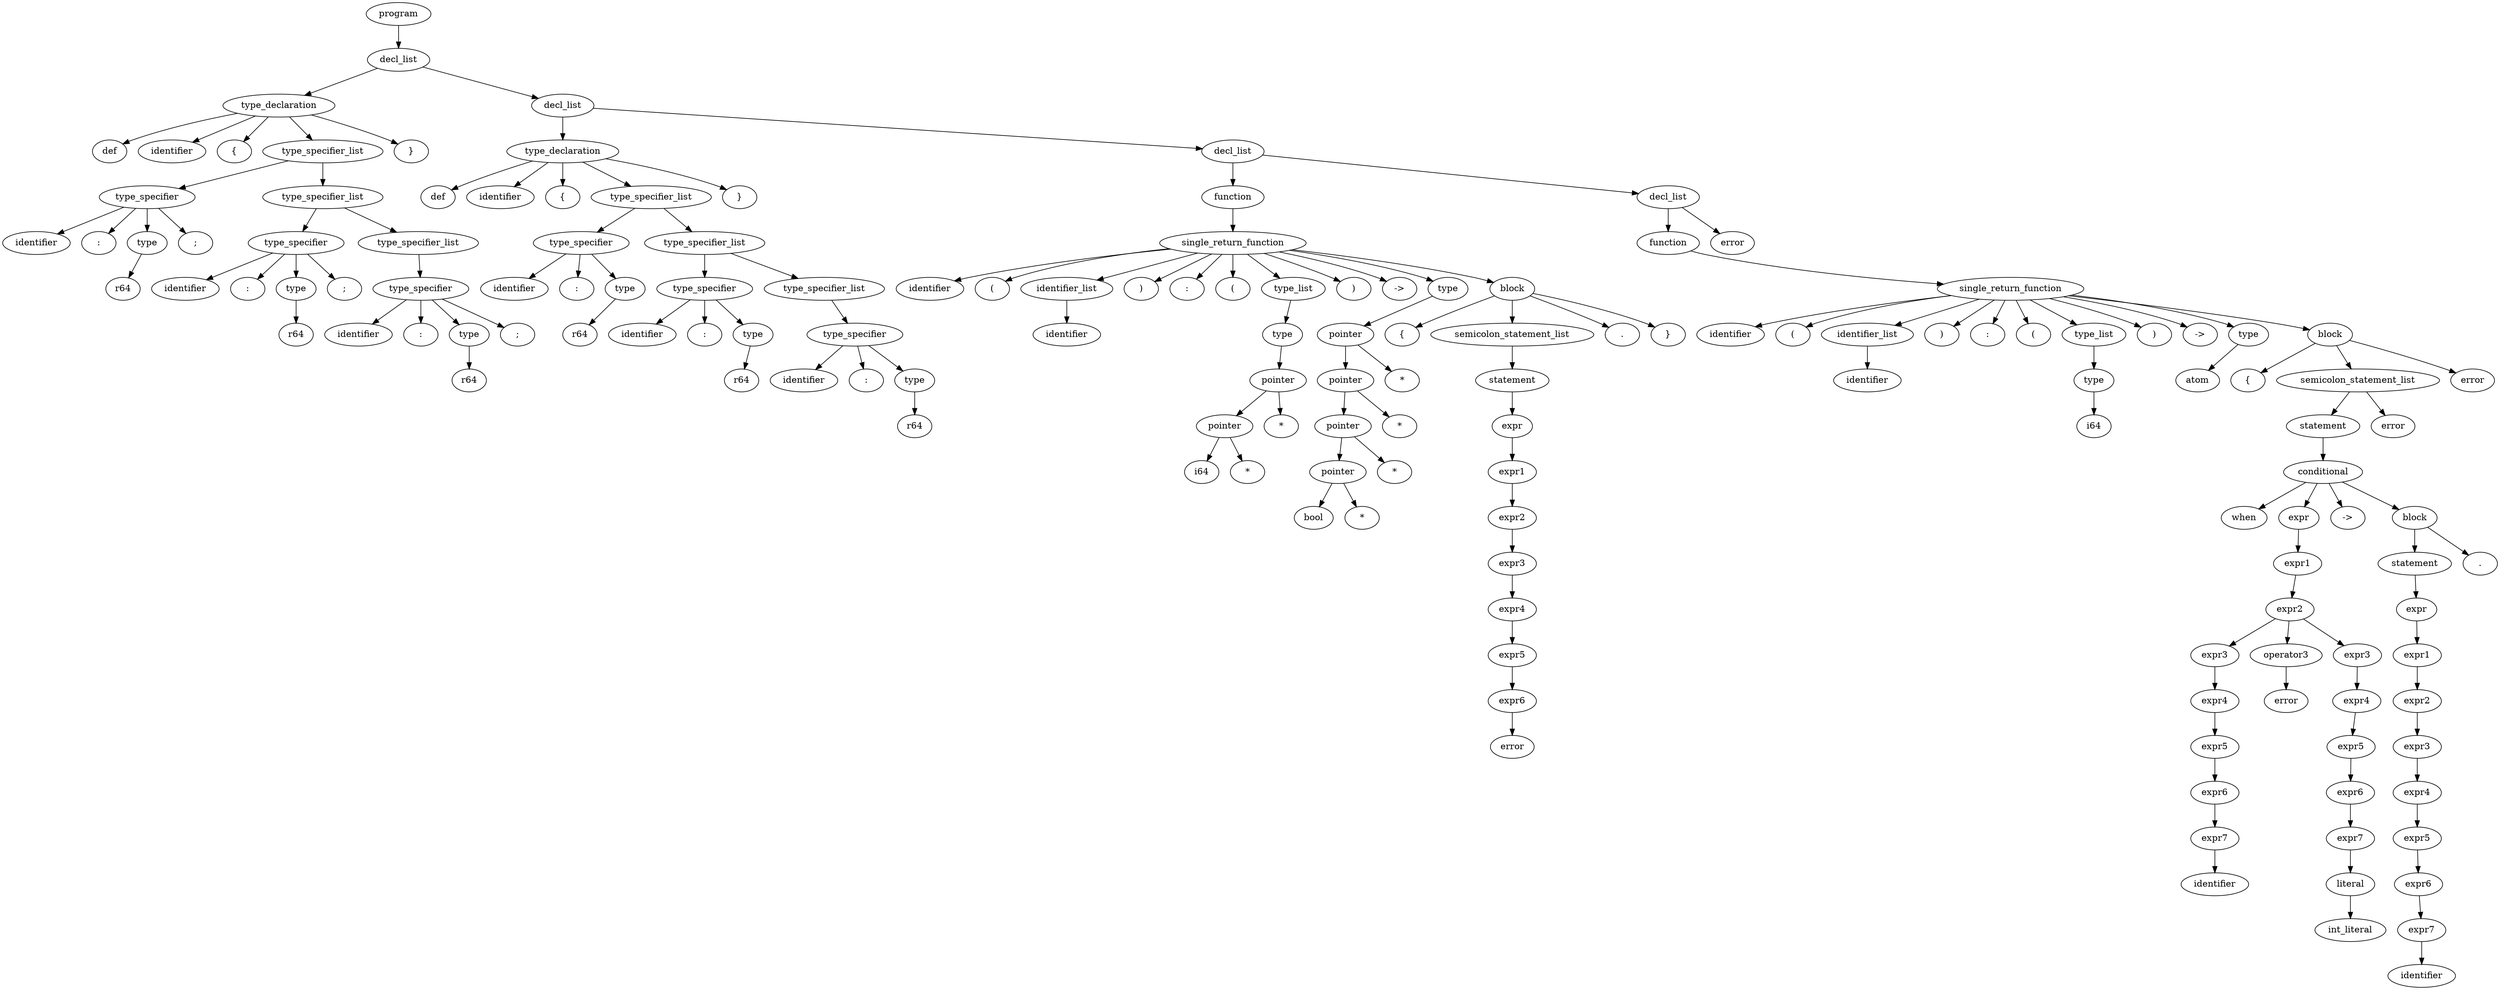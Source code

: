 digraph ast
{
	node1 [label="program"];
	node1 -> node2;
	node2 [label="decl_list"];
	node2 -> node3;
	node3 [label="type_declaration"];
	node3 -> node4;
	node4 [label="def"];
	node3 -> node5;
	node5 [label="identifier"];
	node3 -> node6;
	node6 [label="{"];
	node3 -> node7;
	node7 [label="type_specifier_list"];
	node7 -> node8;
	node8 [label="type_specifier"];
	node8 -> node9;
	node9 [label="identifier"];
	node8 -> node10;
	node10 [label=":"];
	node8 -> node11;
	node11 [label="type"];
	node11 -> node12;
	node12 [label="r64"];
	node8 -> node13;
	node13 [label=";"];
	node7 -> node14;
	node14 [label="type_specifier_list"];
	node14 -> node15;
	node15 [label="type_specifier"];
	node15 -> node16;
	node16 [label="identifier"];
	node15 -> node17;
	node17 [label=":"];
	node15 -> node18;
	node18 [label="type"];
	node18 -> node19;
	node19 [label="r64"];
	node15 -> node20;
	node20 [label=";"];
	node14 -> node21;
	node21 [label="type_specifier_list"];
	node21 -> node22;
	node22 [label="type_specifier"];
	node22 -> node23;
	node23 [label="identifier"];
	node22 -> node24;
	node24 [label=":"];
	node22 -> node25;
	node25 [label="type"];
	node25 -> node26;
	node26 [label="r64"];
	node22 -> node27;
	node27 [label=";"];
	node3 -> node28;
	node28 [label="}"];
	node2 -> node29;
	node29 [label="decl_list"];
	node29 -> node30;
	node30 [label="type_declaration"];
	node30 -> node31;
	node31 [label="def"];
	node30 -> node32;
	node32 [label="identifier"];
	node30 -> node33;
	node33 [label="{"];
	node30 -> node34;
	node34 [label="type_specifier_list"];
	node34 -> node35;
	node35 [label="type_specifier"];
	node35 -> node36;
	node36 [label="identifier"];
	node35 -> node37;
	node37 [label=":"];
	node35 -> node38;
	node38 [label="type"];
	node38 -> node39;
	node39 [label="r64"];
	node34 -> node40;
	node40 [label="type_specifier_list"];
	node40 -> node41;
	node41 [label="type_specifier"];
	node41 -> node42;
	node42 [label="identifier"];
	node41 -> node43;
	node43 [label=":"];
	node41 -> node44;
	node44 [label="type"];
	node44 -> node45;
	node45 [label="r64"];
	node40 -> node46;
	node46 [label="type_specifier_list"];
	node46 -> node47;
	node47 [label="type_specifier"];
	node47 -> node48;
	node48 [label="identifier"];
	node47 -> node49;
	node49 [label=":"];
	node47 -> node50;
	node50 [label="type"];
	node50 -> node51;
	node51 [label="r64"];
	node30 -> node52;
	node52 [label="}"];
	node29 -> node53;
	node53 [label="decl_list"];
	node53 -> node54;
	node54 [label="function"];
	node54 -> node55;
	node55 [label="single_return_function"];
	node55 -> node56;
	node56 [label="identifier"];
	node55 -> node57;
	node57 [label="("];
	node55 -> node58;
	node58 [label="identifier_list"];
	node58 -> node59;
	node59 [label="identifier"];
	node55 -> node60;
	node60 [label=")"];
	node55 -> node61;
	node61 [label=":"];
	node55 -> node62;
	node62 [label="("];
	node55 -> node63;
	node63 [label="type_list"];
	node63 -> node64;
	node64 [label="type"];
	node64 -> node65;
	node65 [label="pointer"];
	node65 -> node66;
	node66 [label="pointer"];
	node66 -> node67;
	node67 [label="i64"];
	node66 -> node68;
	node68 [label="*"];
	node65 -> node69;
	node69 [label="*"];
	node55 -> node70;
	node70 [label=")"];
	node55 -> node71;
	node71 [label="->"];
	node55 -> node72;
	node72 [label="type"];
	node72 -> node73;
	node73 [label="pointer"];
	node73 -> node74;
	node74 [label="pointer"];
	node74 -> node75;
	node75 [label="pointer"];
	node75 -> node76;
	node76 [label="pointer"];
	node76 -> node77;
	node77 [label="bool"];
	node76 -> node78;
	node78 [label="*"];
	node75 -> node79;
	node79 [label="*"];
	node74 -> node80;
	node80 [label="*"];
	node73 -> node81;
	node81 [label="*"];
	node55 -> node82;
	node82 [label="block"];
	node82 -> node83;
	node83 [label="{"];
	node82 -> node84;
	node84 [label="semicolon_statement_list"];
	node84 -> node85;
	node85 [label="statement"];
	node85 -> node86;
	node86 [label="expr"];
	node86 -> node87;
	node87 [label="expr1"];
	node87 -> node88;
	node88 [label="expr2"];
	node88 -> node89;
	node89 [label="expr3"];
	node89 -> node90;
	node90 [label="expr4"];
	node90 -> node91;
	node91 [label="expr5"];
	node91 -> node92;
	node92 [label="expr6"];
	node92 -> node93;
	node93 [label="error"];
	node82 -> node94;
	node94 [label="."];
	node82 -> node95;
	node95 [label="}"];
	node53 -> node96;
	node96 [label="decl_list"];
	node96 -> node97;
	node97 [label="function"];
	node97 -> node98;
	node98 [label="single_return_function"];
	node98 -> node99;
	node99 [label="identifier"];
	node98 -> node100;
	node100 [label="("];
	node98 -> node101;
	node101 [label="identifier_list"];
	node101 -> node102;
	node102 [label="identifier"];
	node98 -> node103;
	node103 [label=")"];
	node98 -> node104;
	node104 [label=":"];
	node98 -> node105;
	node105 [label="("];
	node98 -> node106;
	node106 [label="type_list"];
	node106 -> node107;
	node107 [label="type"];
	node107 -> node108;
	node108 [label="i64"];
	node98 -> node109;
	node109 [label=")"];
	node98 -> node110;
	node110 [label="->"];
	node98 -> node111;
	node111 [label="type"];
	node111 -> node112;
	node112 [label="atom"];
	node98 -> node113;
	node113 [label="block"];
	node113 -> node114;
	node114 [label="{"];
	node113 -> node115;
	node115 [label="semicolon_statement_list"];
	node115 -> node116;
	node116 [label="statement"];
	node116 -> node117;
	node117 [label="conditional"];
	node117 -> node118;
	node118 [label="when"];
	node117 -> node119;
	node119 [label="expr"];
	node119 -> node120;
	node120 [label="expr1"];
	node120 -> node121;
	node121 [label="expr2"];
	node121 -> node122;
	node122 [label="expr3"];
	node122 -> node123;
	node123 [label="expr4"];
	node123 -> node124;
	node124 [label="expr5"];
	node124 -> node125;
	node125 [label="expr6"];
	node125 -> node126;
	node126 [label="expr7"];
	node126 -> node127;
	node127 [label="identifier"];
	node121 -> node128;
	node128 [label="operator3"];
	node128 -> node129;
	node129 [label="error"];
	node121 -> node130;
	node130 [label="expr3"];
	node130 -> node131;
	node131 [label="expr4"];
	node131 -> node132;
	node132 [label="expr5"];
	node132 -> node133;
	node133 [label="expr6"];
	node133 -> node134;
	node134 [label="expr7"];
	node134 -> node135;
	node135 [label="literal"];
	node135 -> node136;
	node136 [label="int_literal"];
	node117 -> node137;
	node137 [label="->"];
	node117 -> node138;
	node138 [label="block"];
	node138 -> node139;
	node139 [label="statement"];
	node139 -> node140;
	node140 [label="expr"];
	node140 -> node141;
	node141 [label="expr1"];
	node141 -> node142;
	node142 [label="expr2"];
	node142 -> node143;
	node143 [label="expr3"];
	node143 -> node144;
	node144 [label="expr4"];
	node144 -> node145;
	node145 [label="expr5"];
	node145 -> node146;
	node146 [label="expr6"];
	node146 -> node147;
	node147 [label="expr7"];
	node147 -> node148;
	node148 [label="identifier"];
	node138 -> node149;
	node149 [label="."];
	node115 -> node150;
	node150 [label="error"];
	node113 -> node151;
	node151 [label="error"];
	node96 -> node152;
	node152 [label="error"];
}
